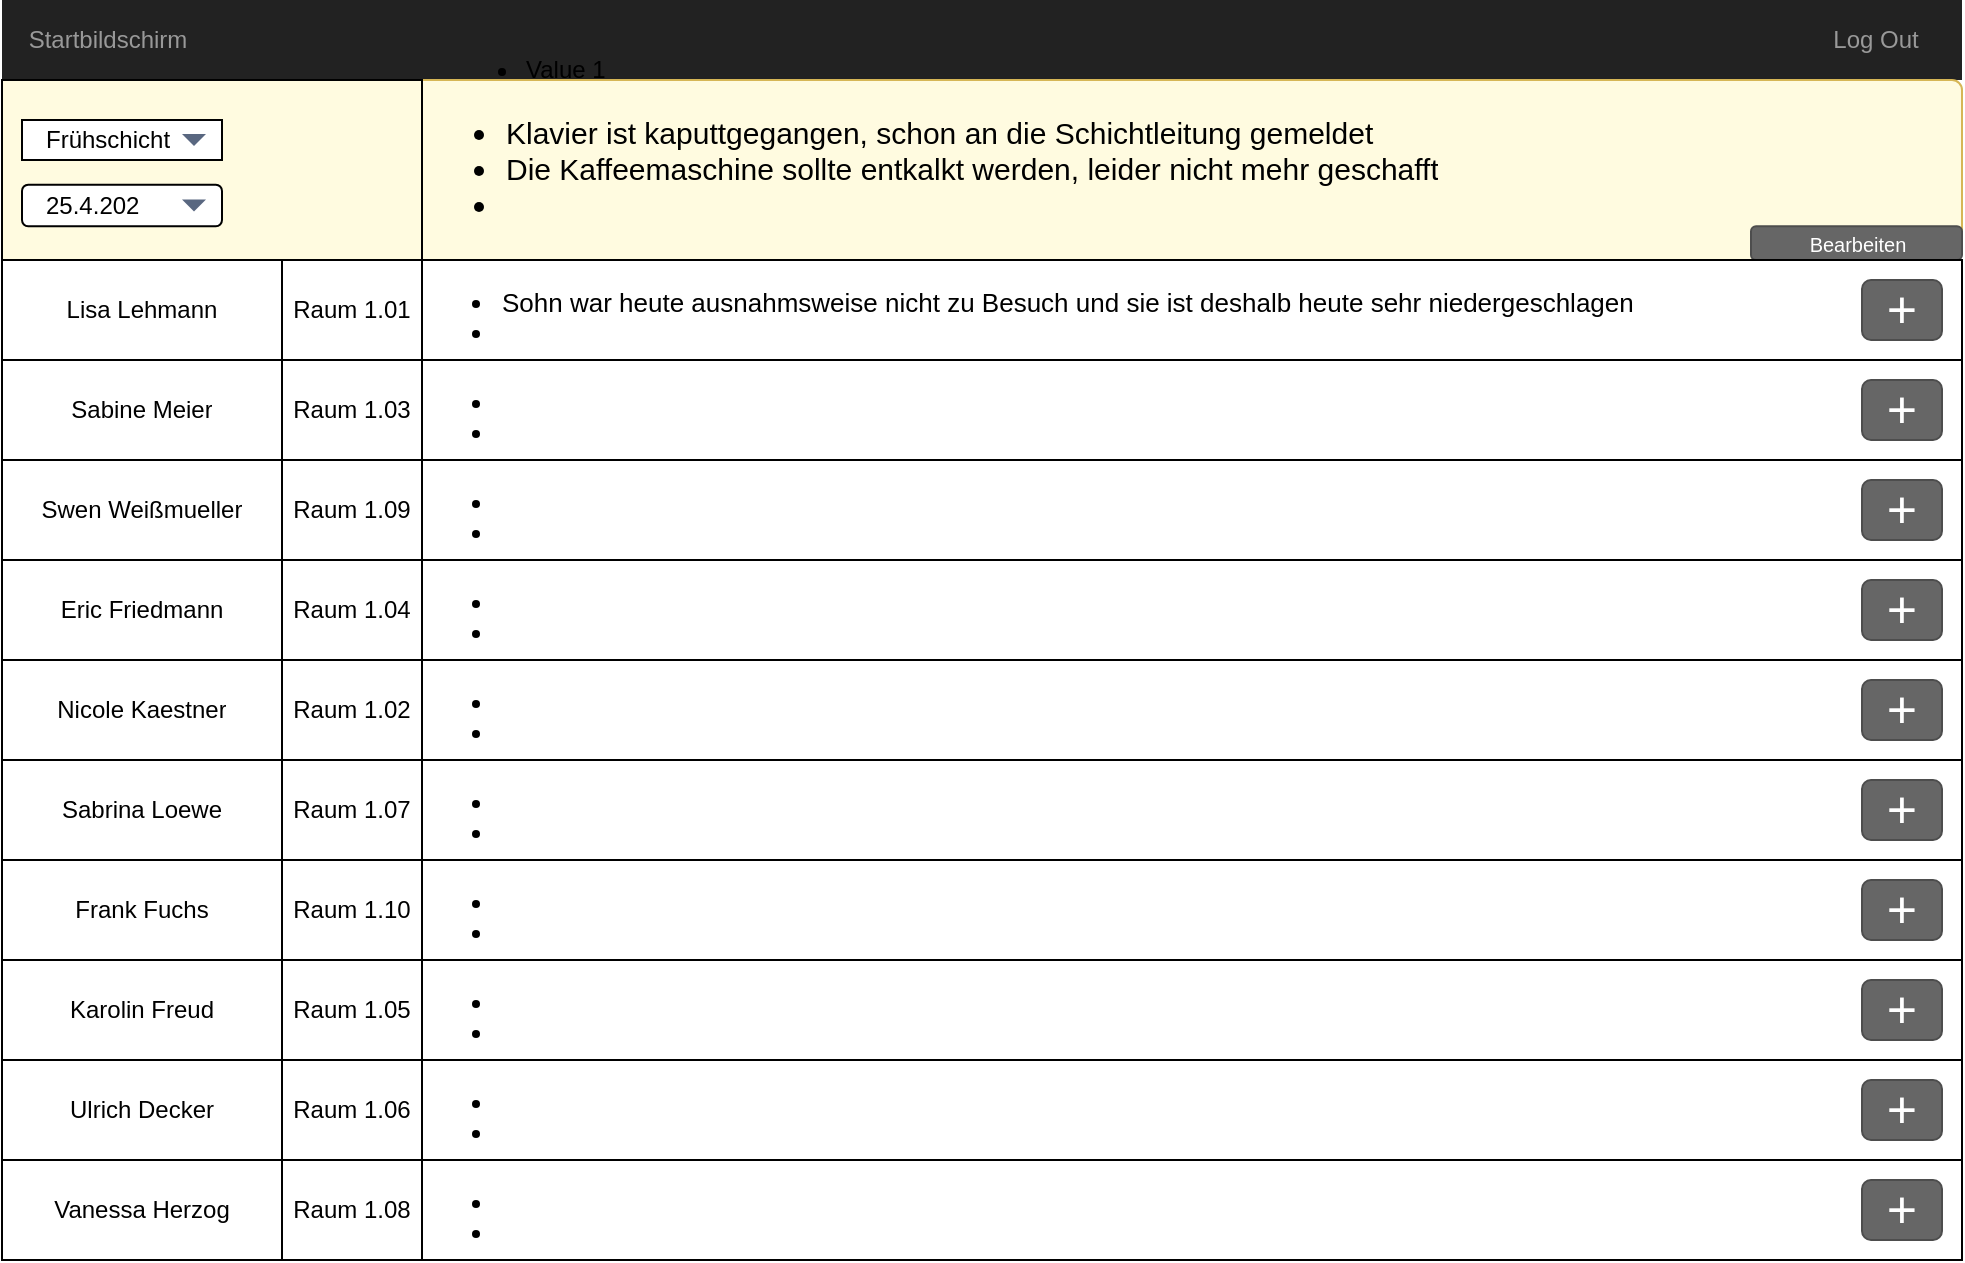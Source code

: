 <mxfile version="14.6.0" type="github">
  <diagram name="Page-1" id="c9db0220-8083-56f3-ca83-edcdcd058819">
    <mxGraphModel dx="1038" dy="556" grid="1" gridSize="10" guides="1" tooltips="1" connect="1" arrows="1" fold="1" page="1" pageScale="1.5" pageWidth="826" pageHeight="1169" background="#ffffff" math="0" shadow="0">
      <root>
        <mxCell id="0" style=";html=1;" />
        <mxCell id="1" style=";html=1;" parent="0" />
        <mxCell id="XdW4WZ278QtKB0jYS1sF-1" value="" style="html=1;shadow=0;dashed=0;shape=mxgraph.bootstrap.rect;fillColor=#222222;strokeColor=none;whiteSpace=wrap;rounded=0;fontSize=12;fontColor=#000000;align=center;" vertex="1" parent="1">
          <mxGeometry x="40" y="70" width="980" height="40" as="geometry" />
        </mxCell>
        <mxCell id="XdW4WZ278QtKB0jYS1sF-2" value="Startbildschirm" style="html=1;shadow=0;dashed=0;fillColor=none;strokeColor=none;shape=mxgraph.bootstrap.rect;fontColor=#999999;whiteSpace=wrap;" vertex="1" parent="XdW4WZ278QtKB0jYS1sF-1">
          <mxGeometry x="10" y="13.33" width="85.75" height="13.333" as="geometry" />
        </mxCell>
        <mxCell id="XdW4WZ278QtKB0jYS1sF-3" value="Log Out" style="html=1;shadow=0;dashed=0;fillColor=none;strokeColor=none;shape=mxgraph.bootstrap.rect;fontColor=#999999;whiteSpace=wrap;" vertex="1" parent="XdW4WZ278QtKB0jYS1sF-1">
          <mxGeometry x="894.25" y="13.33" width="85.75" height="13.333" as="geometry" />
        </mxCell>
        <mxCell id="XdW4WZ278QtKB0jYS1sF-4" value="&lt;ul&gt;&lt;li&gt;Value 1&lt;/li&gt;&lt;li&gt;Value 2&lt;/li&gt;&lt;li&gt;Value 3&lt;/li&gt;&lt;/ul&gt;" style="text;strokeColor=none;fillColor=none;html=1;whiteSpace=wrap;verticalAlign=middle;overflow=hidden;" vertex="1" parent="XdW4WZ278QtKB0jYS1sF-1">
          <mxGeometry x="220" y="13.333" width="100" height="26.667" as="geometry" />
        </mxCell>
        <mxCell id="XdW4WZ278QtKB0jYS1sF-5" value="" style="html=1;shadow=0;dashed=0;shape=mxgraph.bootstrap.rrect;rSize=5;strokeColor=#d6b656;;align=left;spacingLeft=10;fontSize=16;whiteSpace=wrap;rounded=0;fillColor=#FFFBE0;" vertex="1" parent="1">
          <mxGeometry x="240" y="110" width="780" height="90" as="geometry" />
        </mxCell>
        <mxCell id="XdW4WZ278QtKB0jYS1sF-6" value="&lt;ul style=&quot;font-size: 15px&quot;&gt;&lt;li&gt;Klavier ist kaputtgegangen, schon an die Schichtleitung gemeldet&lt;/li&gt;&lt;li&gt;Die Kaffeemaschine sollte entkalkt werden, leider nicht mehr geschafft&lt;/li&gt;&lt;li&gt;&lt;br&gt;&lt;/li&gt;&lt;/ul&gt;" style="text;strokeColor=none;fillColor=none;html=1;whiteSpace=wrap;verticalAlign=middle;overflow=hidden;" vertex="1" parent="1">
          <mxGeometry x="250" y="110" width="570" height="80" as="geometry" />
        </mxCell>
        <mxCell id="XdW4WZ278QtKB0jYS1sF-7" value="Bearbeiten" style="rounded=1;html=1;shadow=0;dashed=0;whiteSpace=wrap;fontSize=10;fillColor=#666666;align=center;strokeColor=#4D4D4D;fontColor=#ffffff;" vertex="1" parent="1">
          <mxGeometry x="914.5" y="183.12" width="105.5" height="16.88" as="geometry" />
        </mxCell>
        <mxCell id="XdW4WZ278QtKB0jYS1sF-8" value="" style="shape=table;html=1;whiteSpace=wrap;startSize=0;container=1;collapsible=0;childLayout=tableLayout;rowLines=1;rounded=0;sketch=0;" vertex="1" parent="1">
          <mxGeometry x="40" y="200" width="980" height="500" as="geometry" />
        </mxCell>
        <mxCell id="XdW4WZ278QtKB0jYS1sF-9" style="shape=partialRectangle;html=1;whiteSpace=wrap;collapsible=0;dropTarget=0;pointerEvents=0;fillColor=none;top=0;left=0;bottom=0;right=0;points=[[0,0.5],[1,0.5]];portConstraint=eastwest;" vertex="1" parent="XdW4WZ278QtKB0jYS1sF-8">
          <mxGeometry width="980" height="50" as="geometry" />
        </mxCell>
        <mxCell id="XdW4WZ278QtKB0jYS1sF-10" value="Lisa Lehmann" style="shape=partialRectangle;html=1;whiteSpace=wrap;connectable=0;fillColor=none;top=0;left=0;bottom=0;right=0;overflow=hidden;" vertex="1" parent="XdW4WZ278QtKB0jYS1sF-9">
          <mxGeometry width="140" height="50" as="geometry" />
        </mxCell>
        <mxCell id="XdW4WZ278QtKB0jYS1sF-11" value="Raum 1.01" style="shape=partialRectangle;html=1;whiteSpace=wrap;connectable=0;fillColor=none;top=0;left=0;bottom=0;right=0;overflow=hidden;" vertex="1" parent="XdW4WZ278QtKB0jYS1sF-9">
          <mxGeometry x="140" width="70" height="50" as="geometry" />
        </mxCell>
        <mxCell id="XdW4WZ278QtKB0jYS1sF-12" style="shape=partialRectangle;html=1;whiteSpace=wrap;connectable=0;fillColor=none;top=0;left=0;bottom=0;right=0;overflow=hidden;" vertex="1" parent="XdW4WZ278QtKB0jYS1sF-9">
          <mxGeometry x="210" width="770" height="50" as="geometry" />
        </mxCell>
        <mxCell id="XdW4WZ278QtKB0jYS1sF-13" style="shape=partialRectangle;html=1;whiteSpace=wrap;collapsible=0;dropTarget=0;pointerEvents=0;fillColor=none;top=0;left=0;bottom=0;right=0;points=[[0,0.5],[1,0.5]];portConstraint=eastwest;" vertex="1" parent="XdW4WZ278QtKB0jYS1sF-8">
          <mxGeometry y="50" width="980" height="50" as="geometry" />
        </mxCell>
        <mxCell id="XdW4WZ278QtKB0jYS1sF-14" value="Sabine Meier" style="shape=partialRectangle;html=1;whiteSpace=wrap;connectable=0;fillColor=none;top=0;left=0;bottom=0;right=0;overflow=hidden;" vertex="1" parent="XdW4WZ278QtKB0jYS1sF-13">
          <mxGeometry width="140" height="50" as="geometry" />
        </mxCell>
        <mxCell id="XdW4WZ278QtKB0jYS1sF-15" value="Raum 1.03" style="shape=partialRectangle;html=1;whiteSpace=wrap;connectable=0;fillColor=none;top=0;left=0;bottom=0;right=0;overflow=hidden;" vertex="1" parent="XdW4WZ278QtKB0jYS1sF-13">
          <mxGeometry x="140" width="70" height="50" as="geometry" />
        </mxCell>
        <mxCell id="XdW4WZ278QtKB0jYS1sF-16" style="shape=partialRectangle;html=1;whiteSpace=wrap;connectable=0;fillColor=none;top=0;left=0;bottom=0;right=0;overflow=hidden;" vertex="1" parent="XdW4WZ278QtKB0jYS1sF-13">
          <mxGeometry x="210" width="770" height="50" as="geometry" />
        </mxCell>
        <mxCell id="XdW4WZ278QtKB0jYS1sF-17" style="shape=partialRectangle;html=1;whiteSpace=wrap;collapsible=0;dropTarget=0;pointerEvents=0;fillColor=none;top=0;left=0;bottom=0;right=0;points=[[0,0.5],[1,0.5]];portConstraint=eastwest;" vertex="1" parent="XdW4WZ278QtKB0jYS1sF-8">
          <mxGeometry y="100" width="980" height="50" as="geometry" />
        </mxCell>
        <mxCell id="XdW4WZ278QtKB0jYS1sF-18" value="Swen Weißmueller" style="shape=partialRectangle;html=1;whiteSpace=wrap;connectable=0;fillColor=none;top=0;left=0;bottom=0;right=0;overflow=hidden;" vertex="1" parent="XdW4WZ278QtKB0jYS1sF-17">
          <mxGeometry width="140" height="50" as="geometry" />
        </mxCell>
        <mxCell id="XdW4WZ278QtKB0jYS1sF-19" value="&lt;span&gt;Raum 1.09&lt;/span&gt;" style="shape=partialRectangle;html=1;whiteSpace=wrap;connectable=0;fillColor=none;top=0;left=0;bottom=0;right=0;overflow=hidden;" vertex="1" parent="XdW4WZ278QtKB0jYS1sF-17">
          <mxGeometry x="140" width="70" height="50" as="geometry" />
        </mxCell>
        <mxCell id="XdW4WZ278QtKB0jYS1sF-20" style="shape=partialRectangle;html=1;whiteSpace=wrap;connectable=0;fillColor=none;top=0;left=0;bottom=0;right=0;overflow=hidden;" vertex="1" parent="XdW4WZ278QtKB0jYS1sF-17">
          <mxGeometry x="210" width="770" height="50" as="geometry" />
        </mxCell>
        <mxCell id="XdW4WZ278QtKB0jYS1sF-21" style="shape=partialRectangle;html=1;whiteSpace=wrap;collapsible=0;dropTarget=0;pointerEvents=0;fillColor=none;top=0;left=0;bottom=0;right=0;points=[[0,0.5],[1,0.5]];portConstraint=eastwest;" vertex="1" parent="XdW4WZ278QtKB0jYS1sF-8">
          <mxGeometry y="150" width="980" height="50" as="geometry" />
        </mxCell>
        <mxCell id="XdW4WZ278QtKB0jYS1sF-22" value="Eric Friedmann" style="shape=partialRectangle;html=1;whiteSpace=wrap;connectable=0;fillColor=none;top=0;left=0;bottom=0;right=0;overflow=hidden;" vertex="1" parent="XdW4WZ278QtKB0jYS1sF-21">
          <mxGeometry width="140" height="50" as="geometry" />
        </mxCell>
        <mxCell id="XdW4WZ278QtKB0jYS1sF-23" value="&lt;span&gt;Raum 1.04&lt;/span&gt;" style="shape=partialRectangle;html=1;whiteSpace=wrap;connectable=0;fillColor=none;top=0;left=0;bottom=0;right=0;overflow=hidden;" vertex="1" parent="XdW4WZ278QtKB0jYS1sF-21">
          <mxGeometry x="140" width="70" height="50" as="geometry" />
        </mxCell>
        <mxCell id="XdW4WZ278QtKB0jYS1sF-24" style="shape=partialRectangle;html=1;whiteSpace=wrap;connectable=0;fillColor=none;top=0;left=0;bottom=0;right=0;overflow=hidden;" vertex="1" parent="XdW4WZ278QtKB0jYS1sF-21">
          <mxGeometry x="210" width="770" height="50" as="geometry" />
        </mxCell>
        <mxCell id="XdW4WZ278QtKB0jYS1sF-25" style="shape=partialRectangle;html=1;whiteSpace=wrap;collapsible=0;dropTarget=0;pointerEvents=0;fillColor=none;top=0;left=0;bottom=0;right=0;points=[[0,0.5],[1,0.5]];portConstraint=eastwest;" vertex="1" parent="XdW4WZ278QtKB0jYS1sF-8">
          <mxGeometry y="200" width="980" height="50" as="geometry" />
        </mxCell>
        <mxCell id="XdW4WZ278QtKB0jYS1sF-26" value="Nicole Kaestner" style="shape=partialRectangle;html=1;whiteSpace=wrap;connectable=0;fillColor=none;top=0;left=0;bottom=0;right=0;overflow=hidden;" vertex="1" parent="XdW4WZ278QtKB0jYS1sF-25">
          <mxGeometry width="140" height="50" as="geometry" />
        </mxCell>
        <mxCell id="XdW4WZ278QtKB0jYS1sF-27" value="&lt;span&gt;Raum 1.02&lt;/span&gt;" style="shape=partialRectangle;html=1;whiteSpace=wrap;connectable=0;fillColor=none;top=0;left=0;bottom=0;right=0;overflow=hidden;" vertex="1" parent="XdW4WZ278QtKB0jYS1sF-25">
          <mxGeometry x="140" width="70" height="50" as="geometry" />
        </mxCell>
        <mxCell id="XdW4WZ278QtKB0jYS1sF-28" style="shape=partialRectangle;html=1;whiteSpace=wrap;connectable=0;fillColor=none;top=0;left=0;bottom=0;right=0;overflow=hidden;" vertex="1" parent="XdW4WZ278QtKB0jYS1sF-25">
          <mxGeometry x="210" width="770" height="50" as="geometry" />
        </mxCell>
        <mxCell id="XdW4WZ278QtKB0jYS1sF-29" style="shape=partialRectangle;html=1;whiteSpace=wrap;collapsible=0;dropTarget=0;pointerEvents=0;fillColor=none;top=0;left=0;bottom=0;right=0;points=[[0,0.5],[1,0.5]];portConstraint=eastwest;" vertex="1" parent="XdW4WZ278QtKB0jYS1sF-8">
          <mxGeometry y="250" width="980" height="50" as="geometry" />
        </mxCell>
        <mxCell id="XdW4WZ278QtKB0jYS1sF-30" value="Sabrina Loewe" style="shape=partialRectangle;html=1;whiteSpace=wrap;connectable=0;fillColor=none;top=0;left=0;bottom=0;right=0;overflow=hidden;" vertex="1" parent="XdW4WZ278QtKB0jYS1sF-29">
          <mxGeometry width="140" height="50" as="geometry" />
        </mxCell>
        <mxCell id="XdW4WZ278QtKB0jYS1sF-31" value="&lt;span&gt;Raum 1.07&lt;/span&gt;" style="shape=partialRectangle;html=1;whiteSpace=wrap;connectable=0;fillColor=none;top=0;left=0;bottom=0;right=0;overflow=hidden;" vertex="1" parent="XdW4WZ278QtKB0jYS1sF-29">
          <mxGeometry x="140" width="70" height="50" as="geometry" />
        </mxCell>
        <mxCell id="XdW4WZ278QtKB0jYS1sF-32" style="shape=partialRectangle;html=1;whiteSpace=wrap;connectable=0;fillColor=none;top=0;left=0;bottom=0;right=0;overflow=hidden;" vertex="1" parent="XdW4WZ278QtKB0jYS1sF-29">
          <mxGeometry x="210" width="770" height="50" as="geometry" />
        </mxCell>
        <mxCell id="XdW4WZ278QtKB0jYS1sF-33" style="shape=partialRectangle;html=1;whiteSpace=wrap;collapsible=0;dropTarget=0;pointerEvents=0;fillColor=none;top=0;left=0;bottom=0;right=0;points=[[0,0.5],[1,0.5]];portConstraint=eastwest;" vertex="1" parent="XdW4WZ278QtKB0jYS1sF-8">
          <mxGeometry y="300" width="980" height="50" as="geometry" />
        </mxCell>
        <mxCell id="XdW4WZ278QtKB0jYS1sF-34" value="Frank Fuchs" style="shape=partialRectangle;html=1;whiteSpace=wrap;connectable=0;fillColor=none;top=0;left=0;bottom=0;right=0;overflow=hidden;" vertex="1" parent="XdW4WZ278QtKB0jYS1sF-33">
          <mxGeometry width="140" height="50" as="geometry" />
        </mxCell>
        <mxCell id="XdW4WZ278QtKB0jYS1sF-35" value="&lt;span&gt;Raum 1.10&lt;/span&gt;" style="shape=partialRectangle;html=1;whiteSpace=wrap;connectable=0;fillColor=none;top=0;left=0;bottom=0;right=0;overflow=hidden;" vertex="1" parent="XdW4WZ278QtKB0jYS1sF-33">
          <mxGeometry x="140" width="70" height="50" as="geometry" />
        </mxCell>
        <mxCell id="XdW4WZ278QtKB0jYS1sF-36" style="shape=partialRectangle;html=1;whiteSpace=wrap;connectable=0;fillColor=none;top=0;left=0;bottom=0;right=0;overflow=hidden;" vertex="1" parent="XdW4WZ278QtKB0jYS1sF-33">
          <mxGeometry x="210" width="770" height="50" as="geometry" />
        </mxCell>
        <mxCell id="XdW4WZ278QtKB0jYS1sF-37" value="" style="shape=partialRectangle;html=1;whiteSpace=wrap;collapsible=0;dropTarget=0;pointerEvents=0;fillColor=none;top=0;left=0;bottom=0;right=0;points=[[0,0.5],[1,0.5]];portConstraint=eastwest;" vertex="1" parent="XdW4WZ278QtKB0jYS1sF-8">
          <mxGeometry y="350" width="980" height="50" as="geometry" />
        </mxCell>
        <mxCell id="XdW4WZ278QtKB0jYS1sF-38" value="Karolin Freud" style="shape=partialRectangle;html=1;whiteSpace=wrap;connectable=0;fillColor=none;top=0;left=0;bottom=0;right=0;overflow=hidden;" vertex="1" parent="XdW4WZ278QtKB0jYS1sF-37">
          <mxGeometry width="140" height="50" as="geometry" />
        </mxCell>
        <mxCell id="XdW4WZ278QtKB0jYS1sF-39" value="&lt;span&gt;Raum 1.05&lt;/span&gt;" style="shape=partialRectangle;html=1;whiteSpace=wrap;connectable=0;fillColor=none;top=0;left=0;bottom=0;right=0;overflow=hidden;" vertex="1" parent="XdW4WZ278QtKB0jYS1sF-37">
          <mxGeometry x="140" width="70" height="50" as="geometry" />
        </mxCell>
        <mxCell id="XdW4WZ278QtKB0jYS1sF-40" value="" style="shape=partialRectangle;html=1;whiteSpace=wrap;connectable=0;fillColor=none;top=0;left=0;bottom=0;right=0;overflow=hidden;" vertex="1" parent="XdW4WZ278QtKB0jYS1sF-37">
          <mxGeometry x="210" width="770" height="50" as="geometry" />
        </mxCell>
        <mxCell id="XdW4WZ278QtKB0jYS1sF-41" value="" style="shape=partialRectangle;html=1;whiteSpace=wrap;collapsible=0;dropTarget=0;pointerEvents=0;fillColor=none;top=0;left=0;bottom=0;right=0;points=[[0,0.5],[1,0.5]];portConstraint=eastwest;" vertex="1" parent="XdW4WZ278QtKB0jYS1sF-8">
          <mxGeometry y="400" width="980" height="50" as="geometry" />
        </mxCell>
        <mxCell id="XdW4WZ278QtKB0jYS1sF-42" value="Ulrich Decker" style="shape=partialRectangle;html=1;whiteSpace=wrap;connectable=0;fillColor=none;top=0;left=0;bottom=0;right=0;overflow=hidden;" vertex="1" parent="XdW4WZ278QtKB0jYS1sF-41">
          <mxGeometry width="140" height="50" as="geometry" />
        </mxCell>
        <mxCell id="XdW4WZ278QtKB0jYS1sF-43" value="&lt;span&gt;Raum 1.06&lt;/span&gt;" style="shape=partialRectangle;html=1;whiteSpace=wrap;connectable=0;fillColor=none;top=0;left=0;bottom=0;right=0;overflow=hidden;" vertex="1" parent="XdW4WZ278QtKB0jYS1sF-41">
          <mxGeometry x="140" width="70" height="50" as="geometry" />
        </mxCell>
        <mxCell id="XdW4WZ278QtKB0jYS1sF-44" value="" style="shape=partialRectangle;html=1;whiteSpace=wrap;connectable=0;fillColor=none;top=0;left=0;bottom=0;right=0;overflow=hidden;" vertex="1" parent="XdW4WZ278QtKB0jYS1sF-41">
          <mxGeometry x="210" width="770" height="50" as="geometry" />
        </mxCell>
        <mxCell id="XdW4WZ278QtKB0jYS1sF-45" value="" style="shape=partialRectangle;html=1;whiteSpace=wrap;collapsible=0;dropTarget=0;pointerEvents=0;fillColor=none;top=0;left=0;bottom=0;right=0;points=[[0,0.5],[1,0.5]];portConstraint=eastwest;" vertex="1" parent="XdW4WZ278QtKB0jYS1sF-8">
          <mxGeometry y="450" width="980" height="50" as="geometry" />
        </mxCell>
        <mxCell id="XdW4WZ278QtKB0jYS1sF-46" value="Vanessa Herzog" style="shape=partialRectangle;html=1;whiteSpace=wrap;connectable=0;fillColor=none;top=0;left=0;bottom=0;right=0;overflow=hidden;" vertex="1" parent="XdW4WZ278QtKB0jYS1sF-45">
          <mxGeometry width="140" height="50" as="geometry" />
        </mxCell>
        <mxCell id="XdW4WZ278QtKB0jYS1sF-47" value="Raum 1.08" style="shape=partialRectangle;html=1;whiteSpace=wrap;connectable=0;fillColor=none;top=0;left=0;bottom=0;right=0;overflow=hidden;" vertex="1" parent="XdW4WZ278QtKB0jYS1sF-45">
          <mxGeometry x="140" width="70" height="50" as="geometry" />
        </mxCell>
        <mxCell id="XdW4WZ278QtKB0jYS1sF-48" value="" style="shape=partialRectangle;html=1;whiteSpace=wrap;connectable=0;fillColor=none;top=0;left=0;bottom=0;right=0;overflow=hidden;" vertex="1" parent="XdW4WZ278QtKB0jYS1sF-45">
          <mxGeometry x="210" width="770" height="50" as="geometry" />
        </mxCell>
        <mxCell id="XdW4WZ278QtKB0jYS1sF-49" value="&lt;font style=&quot;font-size: 26px&quot;&gt;+&lt;/font&gt;" style="rounded=1;html=1;shadow=0;dashed=0;whiteSpace=wrap;fontSize=10;fillColor=#666666;align=center;strokeColor=#4D4D4D;fontColor=#ffffff;sketch=0;" vertex="1" parent="1">
          <mxGeometry x="970" y="210" width="40" height="30" as="geometry" />
        </mxCell>
        <mxCell id="XdW4WZ278QtKB0jYS1sF-50" value="&lt;font style=&quot;font-size: 26px&quot;&gt;+&lt;/font&gt;" style="rounded=1;html=1;shadow=0;dashed=0;whiteSpace=wrap;fontSize=10;fillColor=#666666;align=center;strokeColor=#4D4D4D;fontColor=#ffffff;sketch=0;" vertex="1" parent="1">
          <mxGeometry x="970" y="260" width="40" height="30" as="geometry" />
        </mxCell>
        <mxCell id="XdW4WZ278QtKB0jYS1sF-51" value="&lt;font style=&quot;font-size: 26px&quot;&gt;+&lt;/font&gt;" style="rounded=1;html=1;shadow=0;dashed=0;whiteSpace=wrap;fontSize=10;fillColor=#666666;align=center;strokeColor=#4D4D4D;fontColor=#ffffff;sketch=0;" vertex="1" parent="1">
          <mxGeometry x="970" y="310" width="40" height="30" as="geometry" />
        </mxCell>
        <mxCell id="XdW4WZ278QtKB0jYS1sF-52" value="&lt;font style=&quot;font-size: 26px&quot;&gt;+&lt;/font&gt;" style="rounded=1;html=1;shadow=0;dashed=0;whiteSpace=wrap;fontSize=10;fillColor=#666666;align=center;strokeColor=#4D4D4D;fontColor=#ffffff;sketch=0;" vertex="1" parent="1">
          <mxGeometry x="970" y="360" width="40" height="30" as="geometry" />
        </mxCell>
        <mxCell id="XdW4WZ278QtKB0jYS1sF-53" value="&lt;font style=&quot;font-size: 26px&quot;&gt;+&lt;/font&gt;" style="rounded=1;html=1;shadow=0;dashed=0;whiteSpace=wrap;fontSize=10;fillColor=#666666;align=center;strokeColor=#4D4D4D;fontColor=#ffffff;sketch=0;" vertex="1" parent="1">
          <mxGeometry x="970" y="410" width="40" height="30" as="geometry" />
        </mxCell>
        <mxCell id="XdW4WZ278QtKB0jYS1sF-54" value="&lt;font style=&quot;font-size: 26px&quot;&gt;+&lt;/font&gt;" style="rounded=1;html=1;shadow=0;dashed=0;whiteSpace=wrap;fontSize=10;fillColor=#666666;align=center;strokeColor=#4D4D4D;fontColor=#ffffff;sketch=0;" vertex="1" parent="1">
          <mxGeometry x="970" y="460" width="40" height="30" as="geometry" />
        </mxCell>
        <mxCell id="XdW4WZ278QtKB0jYS1sF-55" value="&lt;font style=&quot;font-size: 26px&quot;&gt;+&lt;/font&gt;" style="rounded=1;html=1;shadow=0;dashed=0;whiteSpace=wrap;fontSize=10;fillColor=#666666;align=center;strokeColor=#4D4D4D;fontColor=#ffffff;sketch=0;" vertex="1" parent="1">
          <mxGeometry x="970" y="510" width="40" height="30" as="geometry" />
        </mxCell>
        <mxCell id="XdW4WZ278QtKB0jYS1sF-56" value="&lt;font style=&quot;font-size: 26px&quot;&gt;+&lt;/font&gt;" style="rounded=1;html=1;shadow=0;dashed=0;whiteSpace=wrap;fontSize=10;fillColor=#666666;align=center;strokeColor=#4D4D4D;fontColor=#ffffff;sketch=0;" vertex="1" parent="1">
          <mxGeometry x="970" y="560" width="40" height="30" as="geometry" />
        </mxCell>
        <mxCell id="XdW4WZ278QtKB0jYS1sF-57" value="&lt;font style=&quot;font-size: 26px&quot;&gt;+&lt;/font&gt;" style="rounded=1;html=1;shadow=0;dashed=0;whiteSpace=wrap;fontSize=10;fillColor=#666666;align=center;strokeColor=#4D4D4D;fontColor=#ffffff;sketch=0;" vertex="1" parent="1">
          <mxGeometry x="970" y="610" width="40" height="30" as="geometry" />
        </mxCell>
        <mxCell id="XdW4WZ278QtKB0jYS1sF-58" value="&lt;font style=&quot;font-size: 26px&quot;&gt;+&lt;/font&gt;" style="rounded=1;html=1;shadow=0;dashed=0;whiteSpace=wrap;fontSize=10;fillColor=#666666;align=center;strokeColor=#4D4D4D;fontColor=#ffffff;sketch=0;" vertex="1" parent="1">
          <mxGeometry x="970" y="660" width="40" height="30" as="geometry" />
        </mxCell>
        <mxCell id="XdW4WZ278QtKB0jYS1sF-59" value="&lt;ul style=&quot;font-size: 13px&quot;&gt;&lt;li&gt;Sohn war heute ausnahmsweise nicht zu Besuch und sie ist deshalb heute sehr niedergeschlagen&amp;nbsp;&lt;/li&gt;&lt;li&gt;&lt;br&gt;&lt;/li&gt;&lt;/ul&gt;" style="text;strokeColor=none;fillColor=none;html=1;whiteSpace=wrap;verticalAlign=middle;overflow=hidden;rounded=0;sketch=0;spacing=0;" vertex="1" parent="1">
          <mxGeometry x="250" y="200" width="690" height="50" as="geometry" />
        </mxCell>
        <mxCell id="XdW4WZ278QtKB0jYS1sF-60" value="" style="rounded=0;whiteSpace=wrap;html=1;fillColor=#FFFBE0;" vertex="1" parent="1">
          <mxGeometry x="40" y="110" width="210" height="90" as="geometry" />
        </mxCell>
        <mxCell id="XdW4WZ278QtKB0jYS1sF-61" value="Frühschicht" style="rounded=0;html=1;align=left;fontSize=12;spacingLeft=10;glass=0;sketch=0;shadow=0;" vertex="1" parent="1">
          <mxGeometry x="50" y="130" width="100" height="20" as="geometry" />
        </mxCell>
        <mxCell id="XdW4WZ278QtKB0jYS1sF-62" value="" style="shape=triangle;direction=south;fillColor=#596780;strokeColor=none;html=1" vertex="1" parent="XdW4WZ278QtKB0jYS1sF-61">
          <mxGeometry x="1" y="0.5" width="12" height="6" relative="1" as="geometry">
            <mxPoint x="-20" y="-3" as="offset" />
          </mxGeometry>
        </mxCell>
        <mxCell id="XdW4WZ278QtKB0jYS1sF-63" value="25.4.202" style="rounded=1;html=1;align=left;fontSize=12;spacingLeft=10" vertex="1" parent="1">
          <mxGeometry x="50" y="162.37" width="100" height="20.75" as="geometry" />
        </mxCell>
        <mxCell id="XdW4WZ278QtKB0jYS1sF-64" value="" style="shape=triangle;direction=south;fillColor=#596780;strokeColor=none;html=1" vertex="1" parent="XdW4WZ278QtKB0jYS1sF-63">
          <mxGeometry x="1" y="0.5" width="12" height="6" relative="1" as="geometry">
            <mxPoint x="-20" y="-3" as="offset" />
          </mxGeometry>
        </mxCell>
        <mxCell id="XdW4WZ278QtKB0jYS1sF-65" value="&lt;ul style=&quot;font-size: 13px&quot;&gt;&lt;li&gt;&amp;nbsp;&lt;/li&gt;&lt;li&gt;&lt;br&gt;&lt;/li&gt;&lt;/ul&gt;" style="text;strokeColor=none;fillColor=none;html=1;whiteSpace=wrap;verticalAlign=middle;overflow=hidden;rounded=0;sketch=0;spacing=0;" vertex="1" parent="1">
          <mxGeometry x="250" y="250" width="690" height="50" as="geometry" />
        </mxCell>
        <mxCell id="XdW4WZ278QtKB0jYS1sF-66" value="&lt;ul style=&quot;font-size: 13px&quot;&gt;&lt;li&gt;&lt;br&gt;&lt;/li&gt;&lt;li&gt;&lt;br&gt;&lt;/li&gt;&lt;/ul&gt;" style="text;strokeColor=none;fillColor=none;html=1;whiteSpace=wrap;verticalAlign=middle;overflow=hidden;rounded=0;sketch=0;spacing=0;" vertex="1" parent="1">
          <mxGeometry x="250" y="300" width="690" height="50" as="geometry" />
        </mxCell>
        <mxCell id="XdW4WZ278QtKB0jYS1sF-67" value="&lt;ul style=&quot;font-size: 13px&quot;&gt;&lt;li&gt;&amp;nbsp;&lt;/li&gt;&lt;li&gt;&lt;br&gt;&lt;/li&gt;&lt;/ul&gt;" style="text;strokeColor=none;fillColor=none;html=1;whiteSpace=wrap;verticalAlign=middle;overflow=hidden;rounded=0;sketch=0;spacing=0;" vertex="1" parent="1">
          <mxGeometry x="250" y="350" width="690" height="50" as="geometry" />
        </mxCell>
        <mxCell id="XdW4WZ278QtKB0jYS1sF-68" value="&lt;ul style=&quot;font-size: 13px&quot;&gt;&lt;li&gt;&amp;nbsp;&lt;/li&gt;&lt;li&gt;&lt;br&gt;&lt;/li&gt;&lt;/ul&gt;" style="text;strokeColor=none;fillColor=none;html=1;whiteSpace=wrap;verticalAlign=middle;overflow=hidden;rounded=0;sketch=0;spacing=0;" vertex="1" parent="1">
          <mxGeometry x="250" y="400" width="690" height="50" as="geometry" />
        </mxCell>
        <mxCell id="XdW4WZ278QtKB0jYS1sF-69" value="&lt;ul style=&quot;font-size: 13px&quot;&gt;&lt;li&gt;&amp;nbsp;&lt;/li&gt;&lt;li&gt;&lt;br&gt;&lt;/li&gt;&lt;/ul&gt;" style="text;strokeColor=none;fillColor=none;html=1;whiteSpace=wrap;verticalAlign=middle;overflow=hidden;rounded=0;sketch=0;spacing=0;" vertex="1" parent="1">
          <mxGeometry x="250" y="450" width="690" height="50" as="geometry" />
        </mxCell>
        <mxCell id="XdW4WZ278QtKB0jYS1sF-70" value="&lt;ul style=&quot;font-size: 13px&quot;&gt;&lt;li&gt;&amp;nbsp;&lt;/li&gt;&lt;li&gt;&lt;br&gt;&lt;/li&gt;&lt;/ul&gt;" style="text;strokeColor=none;fillColor=none;html=1;whiteSpace=wrap;verticalAlign=middle;overflow=hidden;rounded=0;sketch=0;spacing=0;" vertex="1" parent="1">
          <mxGeometry x="250" y="500" width="690" height="50" as="geometry" />
        </mxCell>
        <mxCell id="XdW4WZ278QtKB0jYS1sF-71" value="&lt;ul style=&quot;font-size: 13px&quot;&gt;&lt;li&gt;&amp;nbsp;&lt;/li&gt;&lt;li&gt;&lt;br&gt;&lt;/li&gt;&lt;/ul&gt;" style="text;strokeColor=none;fillColor=none;html=1;whiteSpace=wrap;verticalAlign=middle;overflow=hidden;rounded=0;sketch=0;spacing=0;" vertex="1" parent="1">
          <mxGeometry x="250" y="550" width="690" height="50" as="geometry" />
        </mxCell>
        <mxCell id="XdW4WZ278QtKB0jYS1sF-72" value="&lt;ul style=&quot;font-size: 13px&quot;&gt;&lt;li&gt;&amp;nbsp;&lt;/li&gt;&lt;li&gt;&lt;br&gt;&lt;/li&gt;&lt;/ul&gt;" style="text;strokeColor=none;fillColor=none;html=1;whiteSpace=wrap;verticalAlign=middle;overflow=hidden;rounded=0;sketch=0;spacing=0;" vertex="1" parent="1">
          <mxGeometry x="250" y="600" width="690" height="50" as="geometry" />
        </mxCell>
        <mxCell id="XdW4WZ278QtKB0jYS1sF-73" value="&lt;ul style=&quot;font-size: 13px&quot;&gt;&lt;li&gt;&amp;nbsp;&lt;/li&gt;&lt;li&gt;&lt;br&gt;&lt;/li&gt;&lt;/ul&gt;" style="text;strokeColor=none;fillColor=none;html=1;whiteSpace=wrap;verticalAlign=middle;overflow=hidden;rounded=0;sketch=0;spacing=0;" vertex="1" parent="1">
          <mxGeometry x="250" y="650" width="690" height="50" as="geometry" />
        </mxCell>
      </root>
    </mxGraphModel>
  </diagram>
</mxfile>
